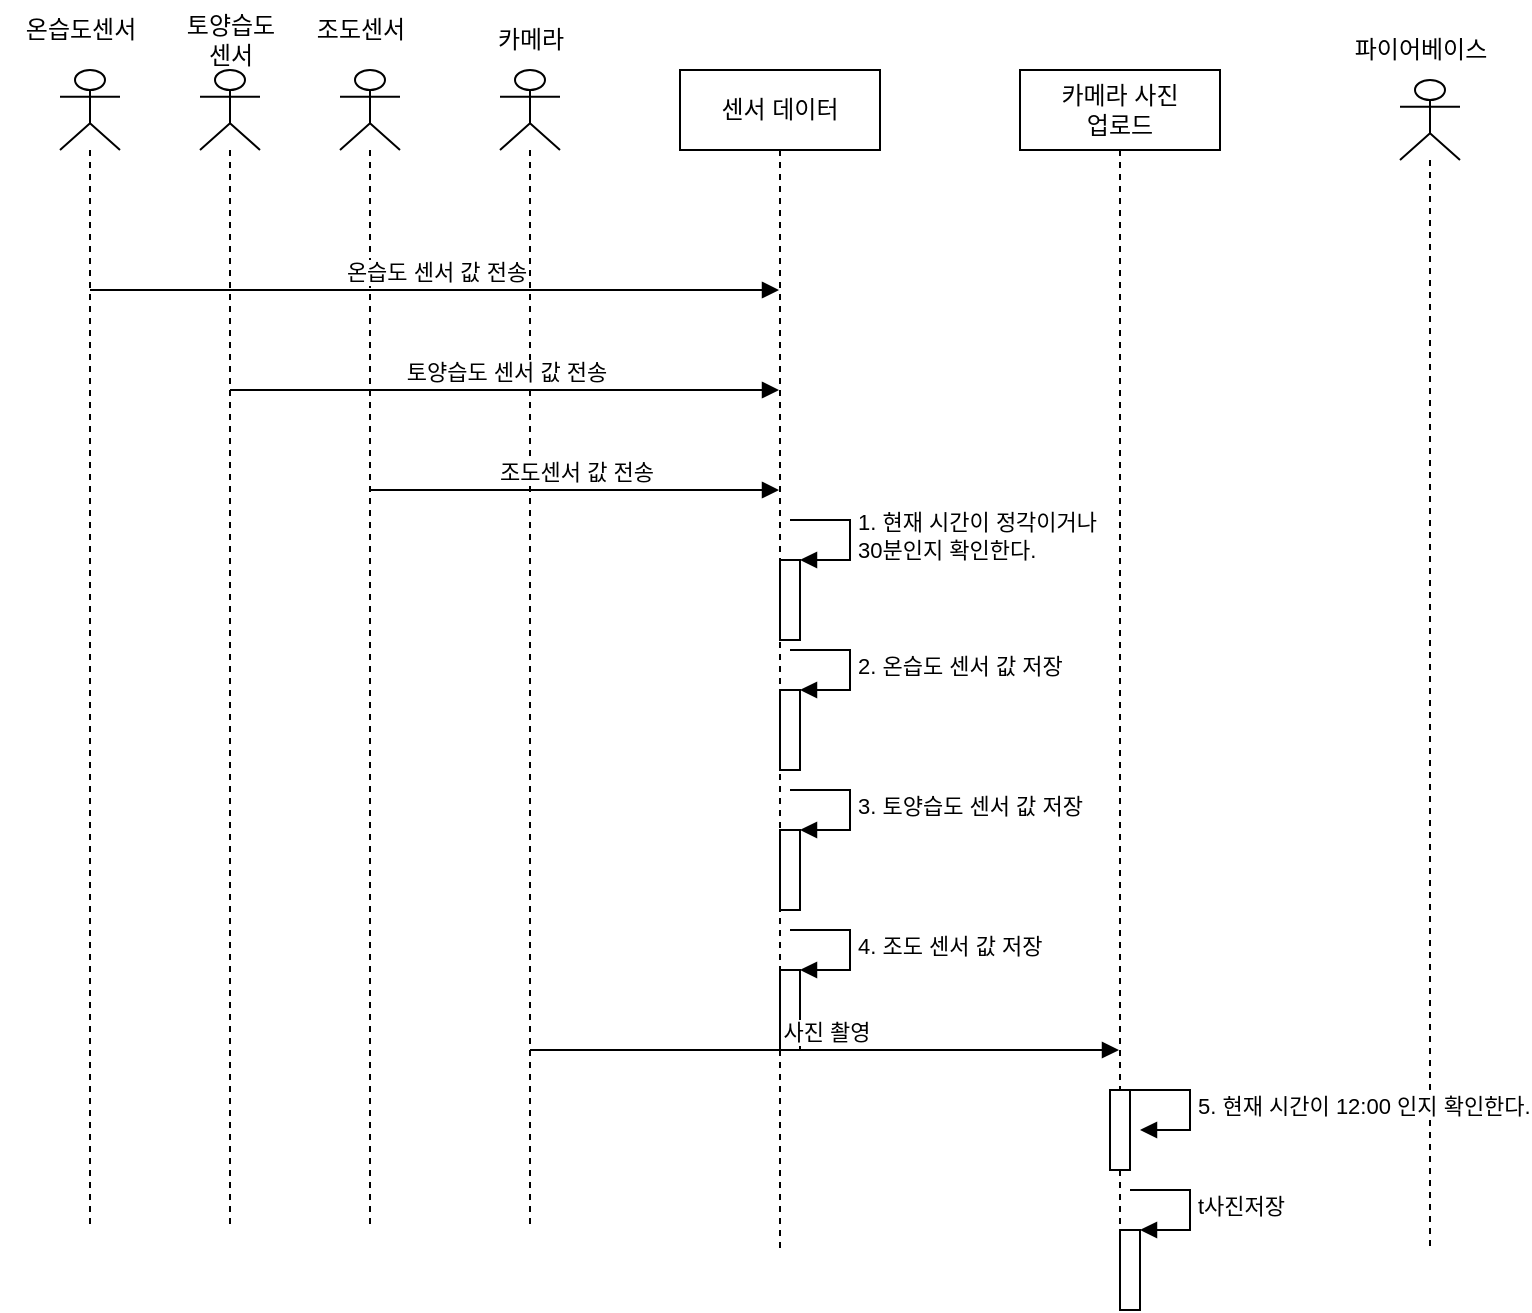 <mxfile version="20.7.4" type="github">
  <diagram id="7VTsDJ_XSaAIJs9YWt-o" name="페이지-1">
    <mxGraphModel dx="1050" dy="573" grid="1" gridSize="10" guides="1" tooltips="1" connect="1" arrows="1" fold="1" page="1" pageScale="1" pageWidth="3300" pageHeight="4681" math="0" shadow="0">
      <root>
        <mxCell id="0" />
        <mxCell id="1" parent="0" />
        <mxCell id="J3Kr5sSDvwF1lpIXGCPc-1" value="" style="shape=umlLifeline;participant=umlActor;perimeter=lifelinePerimeter;whiteSpace=wrap;html=1;container=1;collapsible=0;recursiveResize=0;verticalAlign=top;spacingTop=36;outlineConnect=0;" parent="1" vertex="1">
          <mxGeometry x="120" y="70" width="30" height="580" as="geometry" />
        </mxCell>
        <mxCell id="J3Kr5sSDvwF1lpIXGCPc-2" value="" style="shape=umlLifeline;participant=umlActor;perimeter=lifelinePerimeter;whiteSpace=wrap;html=1;container=1;collapsible=0;recursiveResize=0;verticalAlign=top;spacingTop=36;outlineConnect=0;" parent="1" vertex="1">
          <mxGeometry x="190" y="70" width="30" height="580" as="geometry" />
        </mxCell>
        <mxCell id="J3Kr5sSDvwF1lpIXGCPc-3" value="" style="shape=umlLifeline;participant=umlActor;perimeter=lifelinePerimeter;whiteSpace=wrap;html=1;container=1;collapsible=0;recursiveResize=0;verticalAlign=top;spacingTop=36;outlineConnect=0;" parent="1" vertex="1">
          <mxGeometry x="260" y="70" width="30" height="580" as="geometry" />
        </mxCell>
        <mxCell id="J3Kr5sSDvwF1lpIXGCPc-4" value="" style="shape=umlLifeline;participant=umlActor;perimeter=lifelinePerimeter;whiteSpace=wrap;html=1;container=1;collapsible=0;recursiveResize=0;verticalAlign=top;spacingTop=36;outlineConnect=0;" parent="1" vertex="1">
          <mxGeometry x="340" y="70" width="30" height="580" as="geometry" />
        </mxCell>
        <mxCell id="J3Kr5sSDvwF1lpIXGCPc-5" value="카메라" style="text;html=1;align=center;verticalAlign=middle;resizable=0;points=[];autosize=1;strokeColor=none;fillColor=none;" parent="1" vertex="1">
          <mxGeometry x="325" y="40" width="60" height="30" as="geometry" />
        </mxCell>
        <mxCell id="J3Kr5sSDvwF1lpIXGCPc-6" value="조도센서" style="text;html=1;align=center;verticalAlign=middle;resizable=0;points=[];autosize=1;strokeColor=none;fillColor=none;" parent="1" vertex="1">
          <mxGeometry x="235" y="35" width="70" height="30" as="geometry" />
        </mxCell>
        <mxCell id="J3Kr5sSDvwF1lpIXGCPc-7" value="토양습도&lt;br&gt;센서" style="text;html=1;align=center;verticalAlign=middle;resizable=0;points=[];autosize=1;strokeColor=none;fillColor=none;" parent="1" vertex="1">
          <mxGeometry x="170" y="35" width="70" height="40" as="geometry" />
        </mxCell>
        <mxCell id="J3Kr5sSDvwF1lpIXGCPc-8" value="온습도센서" style="text;html=1;align=center;verticalAlign=middle;resizable=0;points=[];autosize=1;strokeColor=none;fillColor=none;" parent="1" vertex="1">
          <mxGeometry x="90" y="35" width="80" height="30" as="geometry" />
        </mxCell>
        <mxCell id="J3Kr5sSDvwF1lpIXGCPc-9" value="센서 데이터" style="shape=umlLifeline;perimeter=lifelinePerimeter;whiteSpace=wrap;html=1;container=1;collapsible=0;recursiveResize=0;outlineConnect=0;" parent="1" vertex="1">
          <mxGeometry x="430" y="70" width="100" height="590" as="geometry" />
        </mxCell>
        <mxCell id="J3Kr5sSDvwF1lpIXGCPc-21" value="" style="html=1;points=[];perimeter=orthogonalPerimeter;" parent="J3Kr5sSDvwF1lpIXGCPc-9" vertex="1">
          <mxGeometry x="50" y="245" width="10" height="40" as="geometry" />
        </mxCell>
        <mxCell id="J3Kr5sSDvwF1lpIXGCPc-22" value="1. 현재 시간이 정각이거나 &lt;br&gt;30분인지 확인한다." style="edgeStyle=orthogonalEdgeStyle;html=1;align=left;spacingLeft=2;endArrow=block;rounded=0;entryX=1;entryY=0;" parent="J3Kr5sSDvwF1lpIXGCPc-9" target="J3Kr5sSDvwF1lpIXGCPc-21" edge="1">
          <mxGeometry relative="1" as="geometry">
            <mxPoint x="55" y="225" as="sourcePoint" />
            <Array as="points">
              <mxPoint x="85" y="225" />
            </Array>
          </mxGeometry>
        </mxCell>
        <mxCell id="eaxn9wEt59a-O8Zflnoe-1" value="" style="html=1;points=[];perimeter=orthogonalPerimeter;" vertex="1" parent="J3Kr5sSDvwF1lpIXGCPc-9">
          <mxGeometry x="50" y="310" width="10" height="40" as="geometry" />
        </mxCell>
        <mxCell id="eaxn9wEt59a-O8Zflnoe-2" value="&lt;span style=&quot;text-align: center;&quot;&gt;2. 온습도 센서 값 저장&lt;/span&gt;" style="edgeStyle=orthogonalEdgeStyle;html=1;align=left;spacingLeft=2;endArrow=block;rounded=0;entryX=1;entryY=0;" edge="1" target="eaxn9wEt59a-O8Zflnoe-1" parent="J3Kr5sSDvwF1lpIXGCPc-9">
          <mxGeometry relative="1" as="geometry">
            <mxPoint x="55" y="290" as="sourcePoint" />
            <Array as="points">
              <mxPoint x="85" y="290" />
            </Array>
          </mxGeometry>
        </mxCell>
        <mxCell id="eaxn9wEt59a-O8Zflnoe-3" value="" style="html=1;points=[];perimeter=orthogonalPerimeter;" vertex="1" parent="J3Kr5sSDvwF1lpIXGCPc-9">
          <mxGeometry x="50" y="380" width="10" height="40" as="geometry" />
        </mxCell>
        <mxCell id="eaxn9wEt59a-O8Zflnoe-4" value="&lt;span style=&quot;text-align: center;&quot;&gt;3. 토양습도 센서 값 저장&lt;/span&gt;" style="edgeStyle=orthogonalEdgeStyle;html=1;align=left;spacingLeft=2;endArrow=block;rounded=0;entryX=1;entryY=0;" edge="1" target="eaxn9wEt59a-O8Zflnoe-3" parent="J3Kr5sSDvwF1lpIXGCPc-9">
          <mxGeometry relative="1" as="geometry">
            <mxPoint x="55" y="360" as="sourcePoint" />
            <Array as="points">
              <mxPoint x="85" y="360" />
            </Array>
          </mxGeometry>
        </mxCell>
        <mxCell id="eaxn9wEt59a-O8Zflnoe-8" value="" style="html=1;points=[];perimeter=orthogonalPerimeter;" vertex="1" parent="J3Kr5sSDvwF1lpIXGCPc-9">
          <mxGeometry x="50" y="450" width="10" height="40" as="geometry" />
        </mxCell>
        <mxCell id="eaxn9wEt59a-O8Zflnoe-9" value="&lt;span style=&quot;text-align: center;&quot;&gt;4. 조도 센서 값 저장&lt;/span&gt;" style="edgeStyle=orthogonalEdgeStyle;html=1;align=left;spacingLeft=2;endArrow=block;rounded=0;entryX=1;entryY=0;" edge="1" target="eaxn9wEt59a-O8Zflnoe-8" parent="J3Kr5sSDvwF1lpIXGCPc-9">
          <mxGeometry relative="1" as="geometry">
            <mxPoint x="55" y="430" as="sourcePoint" />
            <Array as="points">
              <mxPoint x="85" y="430" />
            </Array>
          </mxGeometry>
        </mxCell>
        <mxCell id="J3Kr5sSDvwF1lpIXGCPc-10" value="" style="shape=umlLifeline;participant=umlActor;perimeter=lifelinePerimeter;whiteSpace=wrap;html=1;container=1;collapsible=0;recursiveResize=0;verticalAlign=top;spacingTop=36;outlineConnect=0;" parent="1" vertex="1">
          <mxGeometry x="790" y="75" width="30" height="585" as="geometry" />
        </mxCell>
        <mxCell id="J3Kr5sSDvwF1lpIXGCPc-11" value="파이어베이스" style="text;html=1;align=center;verticalAlign=middle;resizable=0;points=[];autosize=1;strokeColor=none;fillColor=none;" parent="1" vertex="1">
          <mxGeometry x="750" y="45" width="100" height="30" as="geometry" />
        </mxCell>
        <mxCell id="J3Kr5sSDvwF1lpIXGCPc-12" value="온습도 센서 값 전송" style="html=1;verticalAlign=bottom;endArrow=block;rounded=0;" parent="1" source="J3Kr5sSDvwF1lpIXGCPc-1" target="J3Kr5sSDvwF1lpIXGCPc-9" edge="1">
          <mxGeometry width="80" relative="1" as="geometry">
            <mxPoint x="490" y="310" as="sourcePoint" />
            <mxPoint x="570" y="310" as="targetPoint" />
            <Array as="points">
              <mxPoint x="310" y="180" />
            </Array>
          </mxGeometry>
        </mxCell>
        <mxCell id="J3Kr5sSDvwF1lpIXGCPc-13" value="토양습도 센서 값 전송" style="html=1;verticalAlign=bottom;endArrow=block;rounded=0;" parent="1" source="J3Kr5sSDvwF1lpIXGCPc-2" target="J3Kr5sSDvwF1lpIXGCPc-9" edge="1">
          <mxGeometry width="80" relative="1" as="geometry">
            <mxPoint x="144.5" y="190" as="sourcePoint" />
            <mxPoint x="489.5" y="190" as="targetPoint" />
            <Array as="points">
              <mxPoint x="320" y="230" />
            </Array>
          </mxGeometry>
        </mxCell>
        <mxCell id="J3Kr5sSDvwF1lpIXGCPc-14" value="조도센서 값 전송" style="html=1;verticalAlign=bottom;endArrow=block;rounded=0;" parent="1" source="J3Kr5sSDvwF1lpIXGCPc-3" target="J3Kr5sSDvwF1lpIXGCPc-9" edge="1">
          <mxGeometry width="80" relative="1" as="geometry">
            <mxPoint x="214.5" y="200" as="sourcePoint" />
            <mxPoint x="489.5" y="200" as="targetPoint" />
            <Array as="points">
              <mxPoint x="330" y="280" />
            </Array>
          </mxGeometry>
        </mxCell>
        <mxCell id="J3Kr5sSDvwF1lpIXGCPc-15" value="카메라 사진 &lt;br&gt;업로드" style="shape=umlLifeline;perimeter=lifelinePerimeter;whiteSpace=wrap;html=1;container=1;collapsible=0;recursiveResize=0;outlineConnect=0;" parent="1" vertex="1">
          <mxGeometry x="600" y="70" width="100" height="600" as="geometry" />
        </mxCell>
        <mxCell id="J3Kr5sSDvwF1lpIXGCPc-23" value="" style="html=1;points=[];perimeter=orthogonalPerimeter;" parent="J3Kr5sSDvwF1lpIXGCPc-15" vertex="1">
          <mxGeometry x="45" y="510" width="10" height="40" as="geometry" />
        </mxCell>
        <mxCell id="J3Kr5sSDvwF1lpIXGCPc-24" value="5. 현재 시간이 12:00 인지 확인한다." style="edgeStyle=orthogonalEdgeStyle;html=1;align=left;spacingLeft=2;endArrow=block;rounded=0;entryX=1;entryY=0;" parent="J3Kr5sSDvwF1lpIXGCPc-15" edge="1">
          <mxGeometry relative="1" as="geometry">
            <mxPoint x="55" y="510" as="sourcePoint" />
            <Array as="points">
              <mxPoint x="85" y="510" />
            </Array>
            <mxPoint x="60" y="530" as="targetPoint" />
          </mxGeometry>
        </mxCell>
        <mxCell id="J3Kr5sSDvwF1lpIXGCPc-16" value="사진 촬영" style="html=1;verticalAlign=bottom;endArrow=block;rounded=0;" parent="1" edge="1" target="J3Kr5sSDvwF1lpIXGCPc-15" source="J3Kr5sSDvwF1lpIXGCPc-4">
          <mxGeometry width="80" relative="1" as="geometry">
            <mxPoint x="354.5" y="493" as="sourcePoint" />
            <mxPoint x="649.5" y="493" as="targetPoint" />
            <Array as="points">
              <mxPoint x="510" y="560" />
            </Array>
          </mxGeometry>
        </mxCell>
        <mxCell id="eaxn9wEt59a-O8Zflnoe-12" value="" style="html=1;points=[];perimeter=orthogonalPerimeter;" vertex="1" parent="1">
          <mxGeometry x="650" y="650" width="10" height="40" as="geometry" />
        </mxCell>
        <mxCell id="eaxn9wEt59a-O8Zflnoe-13" value="t사진저장" style="edgeStyle=orthogonalEdgeStyle;html=1;align=left;spacingLeft=2;endArrow=block;rounded=0;entryX=1;entryY=0;" edge="1" target="eaxn9wEt59a-O8Zflnoe-12" parent="1">
          <mxGeometry relative="1" as="geometry">
            <mxPoint x="655" y="630" as="sourcePoint" />
            <Array as="points">
              <mxPoint x="685" y="630" />
            </Array>
          </mxGeometry>
        </mxCell>
      </root>
    </mxGraphModel>
  </diagram>
</mxfile>
